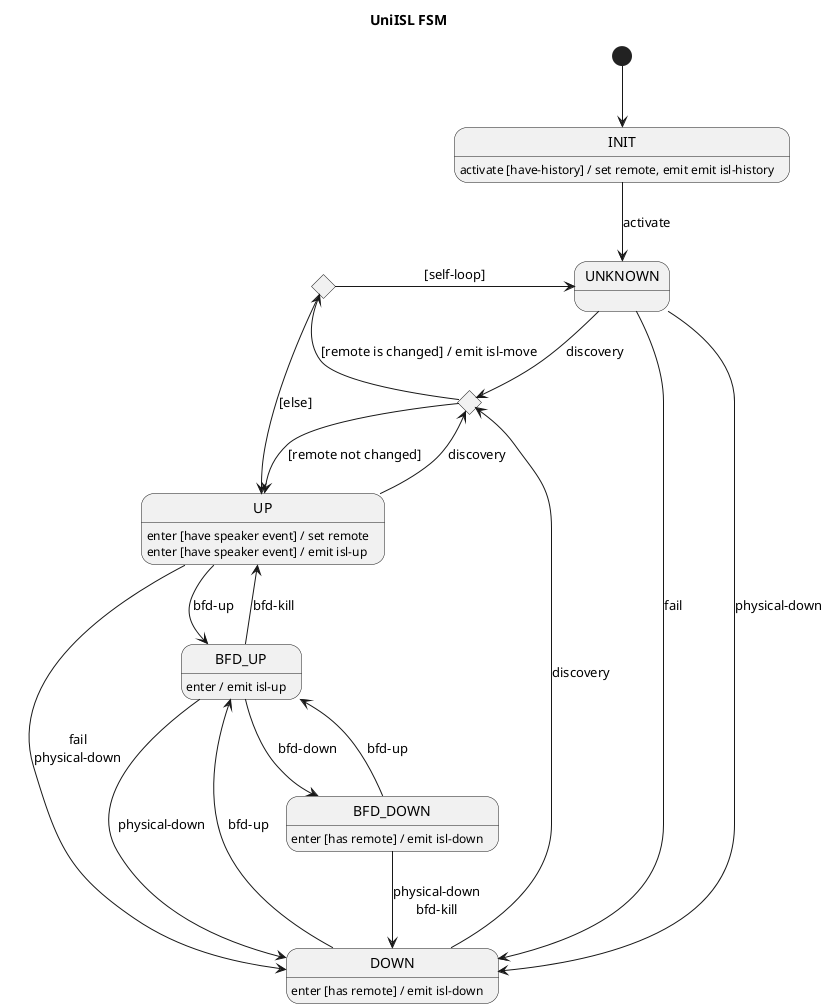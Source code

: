 Internal state
* endpoint (construct time)
* remote

Input signals
* activate
* discovery
* fail
* physical-down
* bfd-up
* bfd-down
* bfd-kill

Ouput signals
* isl-move
* isl-up
* isl-down
* isl-history
* physical-down

@startuml
title UniISL FSM

[*] --> INIT

INIT --> UNKNOWN : activate
INIT : activate [have-history] / set remote, emit emit isl-history

state moveChoice <<choice>>

UNKNOWN --> moveChoice : discovery
UNKNOWN --> DOWN : fail
UNKNOWN --> DOWN : physical-down

UP --> moveChoice : discovery
UP --> DOWN : fail\nphysical-down
UP --> BFD_UP : bfd-up
UP : enter [have speaker event] / set remote
UP : enter [have speaker event] / emit isl-up

state selfLoopChoice <<choice>>

moveChoice --> UP : [remote not changed]
moveChoice --> selfLoopChoice : [remote is changed] / emit isl-move

selfLoopChoice --> UP : [else]
selfLoopChoice -r-> UNKNOWN : [self-loop]

DOWN --> moveChoice : discovery
DOWN --> BFD_UP : bfd-up
DOWN : enter [has remote] / emit isl-down

BFD_UP --> UP : bfd-kill
BFD_UP --> DOWN : physical-down
BFD_UP --> BFD_DOWN : bfd-down
BFD_UP : enter / emit isl-up

BFD_DOWN --> BFD_UP : bfd-up
BFD_DOWN --> DOWN : physical-down\nbfd-kill
BFD_DOWN : enter [has remote] / emit isl-down

@enduml
